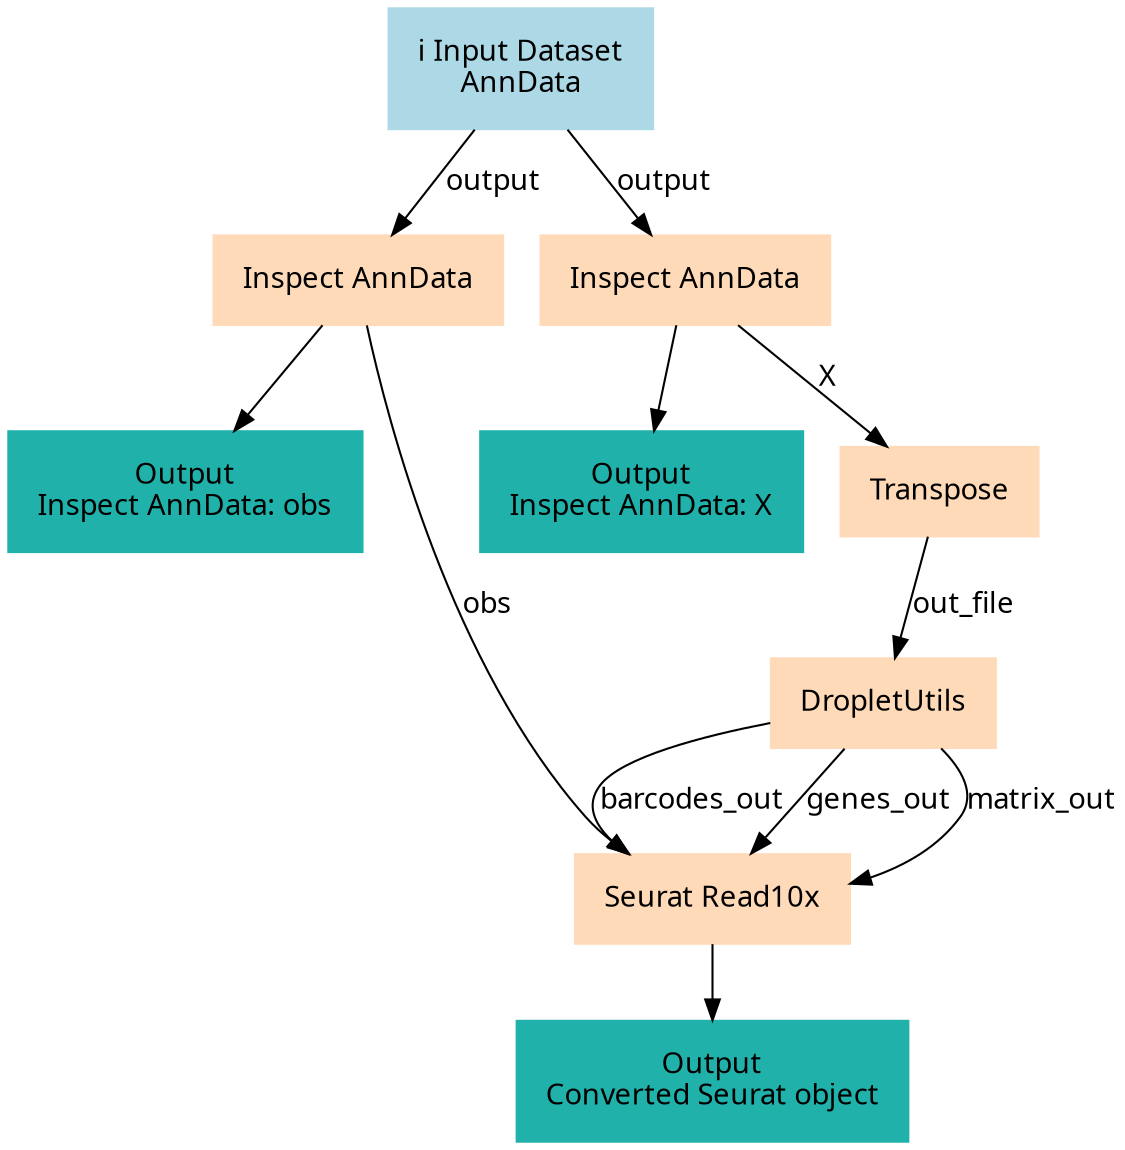 digraph main {
  node [fontname="Atkinson Hyperlegible", shape=box, color=white,style=filled,color=peachpuff,margin="0.2,0.2"];
  edge [fontname="Atkinson Hyperlegible"];
  0[color=lightblue,label="ℹ️ Input Dataset\nAnnData"]
  1[label="Inspect AnnData"]
  0 -> 1 [label="output"]
  k6d03d7138d714f6a9f83cd999f423ebf[color=lightseagreen,label="Output\nInspect AnnData: obs"]
  1 -> k6d03d7138d714f6a9f83cd999f423ebf
  2[label="Inspect AnnData"]
  0 -> 2 [label="output"]
  kea025a8a6f3a4e38a3afdb406886c7de[color=lightseagreen,label="Output\nInspect AnnData: X"]
  2 -> kea025a8a6f3a4e38a3afdb406886c7de
  3[label="Transpose"]
  2 -> 3 [label="X"]
  4[label="DropletUtils"]
  3 -> 4 [label="out_file"]
  5[label="Seurat Read10x"]
  4 -> 5 [label="barcodes_out"]
  4 -> 5 [label="genes_out"]
  4 -> 5 [label="matrix_out"]
  1 -> 5 [label="obs"]
  ke5fec5dc470648e5832605e70290552d[color=lightseagreen,label="Output\nConverted Seurat object"]
  5 -> ke5fec5dc470648e5832605e70290552d
}